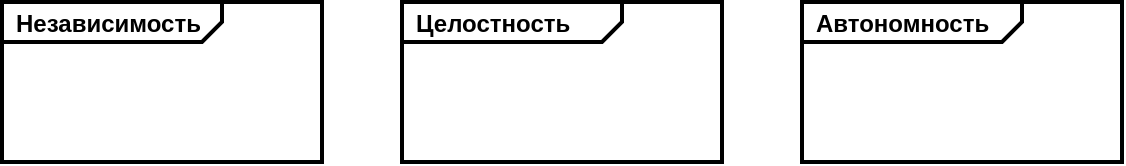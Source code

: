 <mxfile version="12.1.7" type="device" pages="1"><diagram id="plmdBXlR5bT64P0ssfNS" name="Page-1"><mxGraphModel dx="854" dy="496" grid="1" gridSize="10" guides="1" tooltips="1" connect="1" arrows="1" fold="1" page="1" pageScale="1" pageWidth="827" pageHeight="1169" math="0" shadow="0"><root><mxCell id="0"/><mxCell id="1" parent="0"/><mxCell id="dymAw-TsLH19ALFBxF5o-3" value="&lt;p style=&quot;margin: 0px ; margin-top: 4px ; margin-left: 7px ; text-align: left&quot;&gt;&lt;b&gt;Независимость&lt;/b&gt;&lt;/p&gt;" style="html=1;shape=mxgraph.sysml.package;overflow=fill;labelX=110;strokeWidth=2;align=center;" parent="1" vertex="1"><mxGeometry x="120" y="80" width="160" height="80" as="geometry"/></mxCell><mxCell id="dymAw-TsLH19ALFBxF5o-4" value="&lt;p style=&quot;margin: 0px ; margin-top: 4px ; margin-left: 7px ; text-align: left&quot;&gt;&lt;b&gt;Целостность&lt;/b&gt;&lt;/p&gt;" style="html=1;shape=mxgraph.sysml.package;overflow=fill;labelX=110;strokeWidth=2;align=center;" parent="1" vertex="1"><mxGeometry x="320" y="80" width="160" height="80" as="geometry"/></mxCell><mxCell id="dymAw-TsLH19ALFBxF5o-5" value="&lt;p style=&quot;margin: 0px ; margin-top: 4px ; margin-left: 7px ; text-align: left&quot;&gt;&lt;b&gt;Автономность&lt;/b&gt;&lt;/p&gt;" style="html=1;shape=mxgraph.sysml.package;overflow=fill;labelX=110;strokeWidth=2;align=center;" parent="1" vertex="1"><mxGeometry x="520" y="80" width="160" height="80" as="geometry"/></mxCell></root></mxGraphModel></diagram></mxfile>